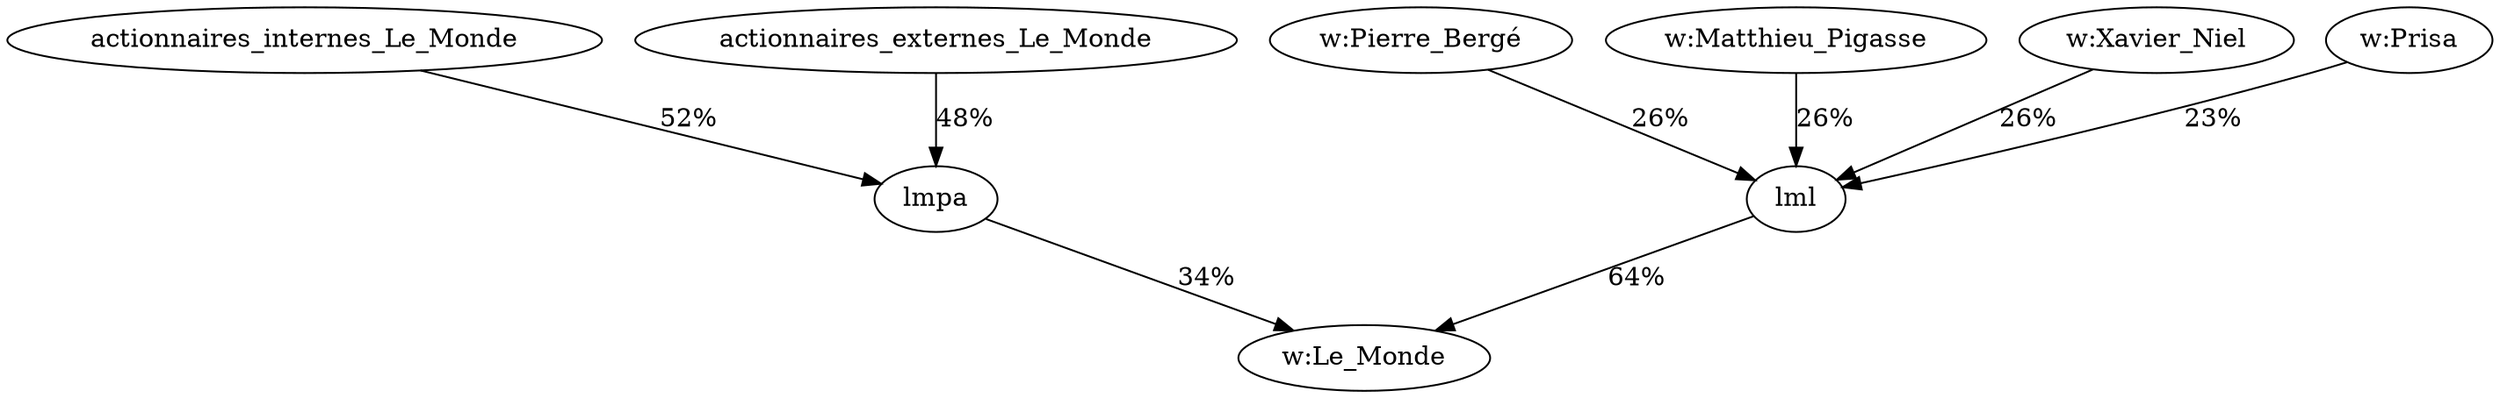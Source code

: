 digraph G {
  "lml" -> "w:Le_Monde" [label="64%"];
  "w:Pierre_Bergé" -> "lml" [label="26%"];
  "w:Matthieu_Pigasse" -> "lml" [label="26%"];
  "w:Xavier_Niel" -> "lml" [label="26%"];
  "w:Prisa" -> "lml" [label="23%"];
  "lmpa" -> "w:Le_Monde" [label="34%"];
  "actionnaires_internes_Le_Monde" -> "lmpa" [label="52%"];
  "actionnaires_externes_Le_Monde" -> "lmpa" [label="48%"];
}